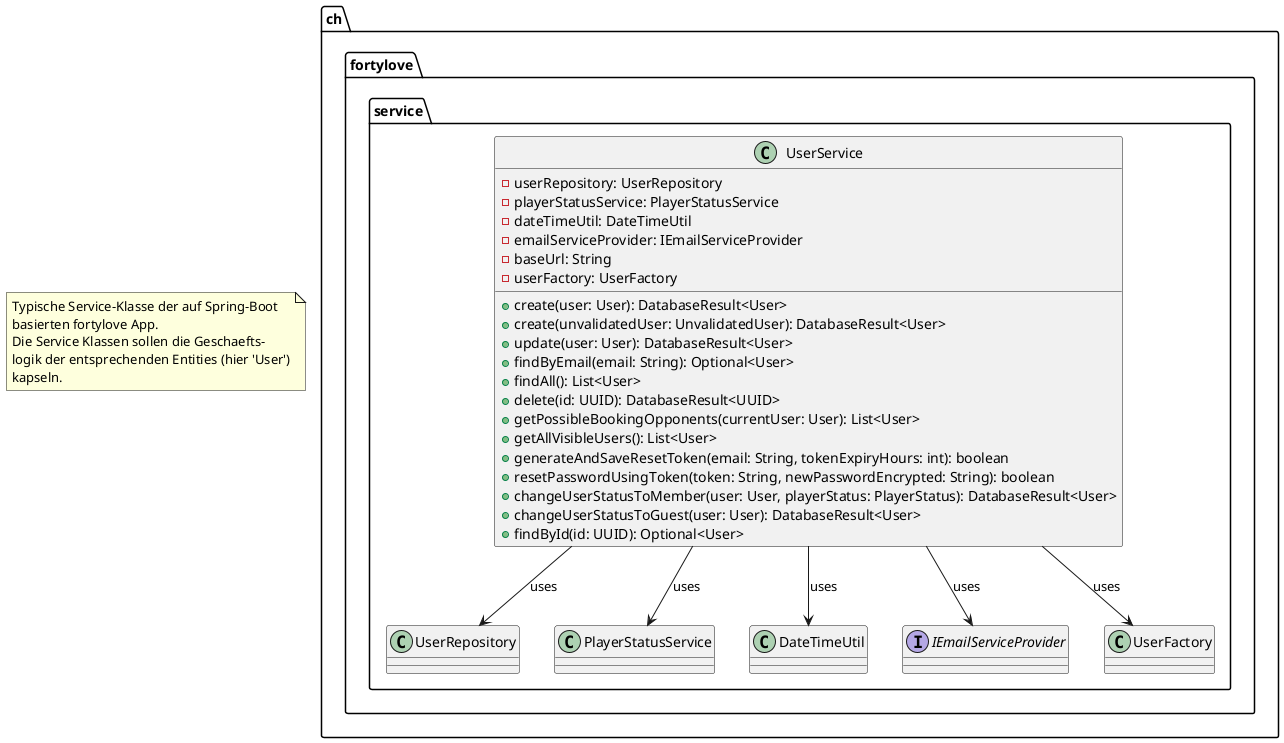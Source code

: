 @startuml

package ch.fortylove.service {

  class UserService {
    -userRepository: UserRepository
    -playerStatusService: PlayerStatusService
    -dateTimeUtil: DateTimeUtil
    -emailServiceProvider: IEmailServiceProvider
    -baseUrl: String
    -userFactory: UserFactory

    +create(user: User): DatabaseResult<User>
    +create(unvalidatedUser: UnvalidatedUser): DatabaseResult<User>
    +update(user: User): DatabaseResult<User>
    +findByEmail(email: String): Optional<User>
    +findAll(): List<User>
    +delete(id: UUID): DatabaseResult<UUID>
    +getPossibleBookingOpponents(currentUser: User): List<User>
    +getAllVisibleUsers(): List<User>
    +generateAndSaveResetToken(email: String, tokenExpiryHours: int): boolean
    +resetPasswordUsingToken(token: String, newPasswordEncrypted: String): boolean
    +changeUserStatusToMember(user: User, playerStatus: PlayerStatus): DatabaseResult<User>
    +changeUserStatusToGuest(user: User): DatabaseResult<User>
    +findById(id: UUID): Optional<User>
  }

  class UserRepository
  class PlayerStatusService
  class DateTimeUtil
  interface IEmailServiceProvider
  class UserFactory

  UserService --> UserRepository: uses
  UserService --> PlayerStatusService: uses
  UserService --> DateTimeUtil: uses
  UserService --> IEmailServiceProvider: uses
  UserService --> UserFactory: uses

}
note "Typische Service-Klasse der auf Spring-Boot\nbasierten fortylove App.\nDie Service Klassen sollen die Geschaefts-\nlogik der entsprechenden Entities (hier 'User')\nkapseln." as test

@enduml
